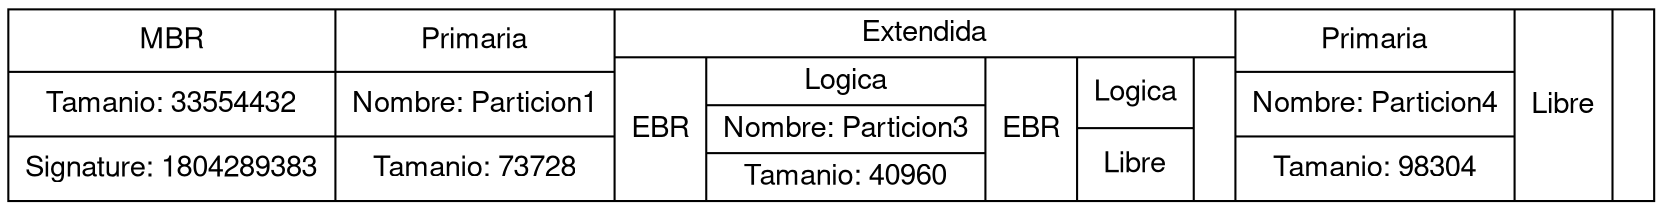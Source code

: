 digraph G{fontname="Helvetica,Arial,sans-serif"node [fontname="Helvetica,Arial,sans-serif"]edge [fontname="Helvetica,Arial,sans-serif"]concentrate=True;rankdir=TB;node [shape=record];1 [label="{MBR|Tamanio: 33554432|Signature: 1804289383}|{Primaria|Nombre: Particion1|Tamanio: 73728}|{Extendida|{EBR|{Logica|Nombre: Particion3|Tamanio: 40960}|EBR|{Logica|Libre}|}}|{Primaria|Nombre: Particion4|Tamanio: 98304}|{Libre}|"];}